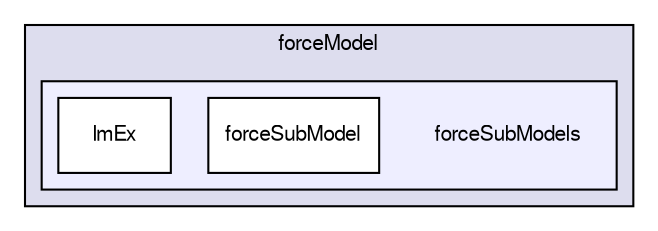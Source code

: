 digraph "/home/cgoniva/CFDEM/CFDEM-x.x-2.1.x/CFDEMcoupling-PUBLIC/src/lagrangian/cfdemParticle/subModels/forceModel/forceSubModels" {
  compound=true
  node [ fontsize="10", fontname="FreeSans"];
  edge [ labelfontsize="10", labelfontname="FreeSans"];
  subgraph clusterdir_0abfdb325e722c517996fb9c43aac5bd {
    graph [ bgcolor="#ddddee", pencolor="black", label="forceModel" fontname="FreeSans", fontsize="10", URL="dir_0abfdb325e722c517996fb9c43aac5bd.html"]
  subgraph clusterdir_b297239694a2e10be46256863cb1f43c {
    graph [ bgcolor="#eeeeff", pencolor="black", label="" URL="dir_b297239694a2e10be46256863cb1f43c.html"];
    dir_b297239694a2e10be46256863cb1f43c [shape=plaintext label="forceSubModels"];
    dir_3d47c5c95cb900187c6396fee975ce9b [shape=box label="forceSubModel" color="black" fillcolor="white" style="filled" URL="dir_3d47c5c95cb900187c6396fee975ce9b.html"];
    dir_505591b8f31c57833f7d48e58426eb51 [shape=box label="ImEx" color="black" fillcolor="white" style="filled" URL="dir_505591b8f31c57833f7d48e58426eb51.html"];
  }
  }
}
